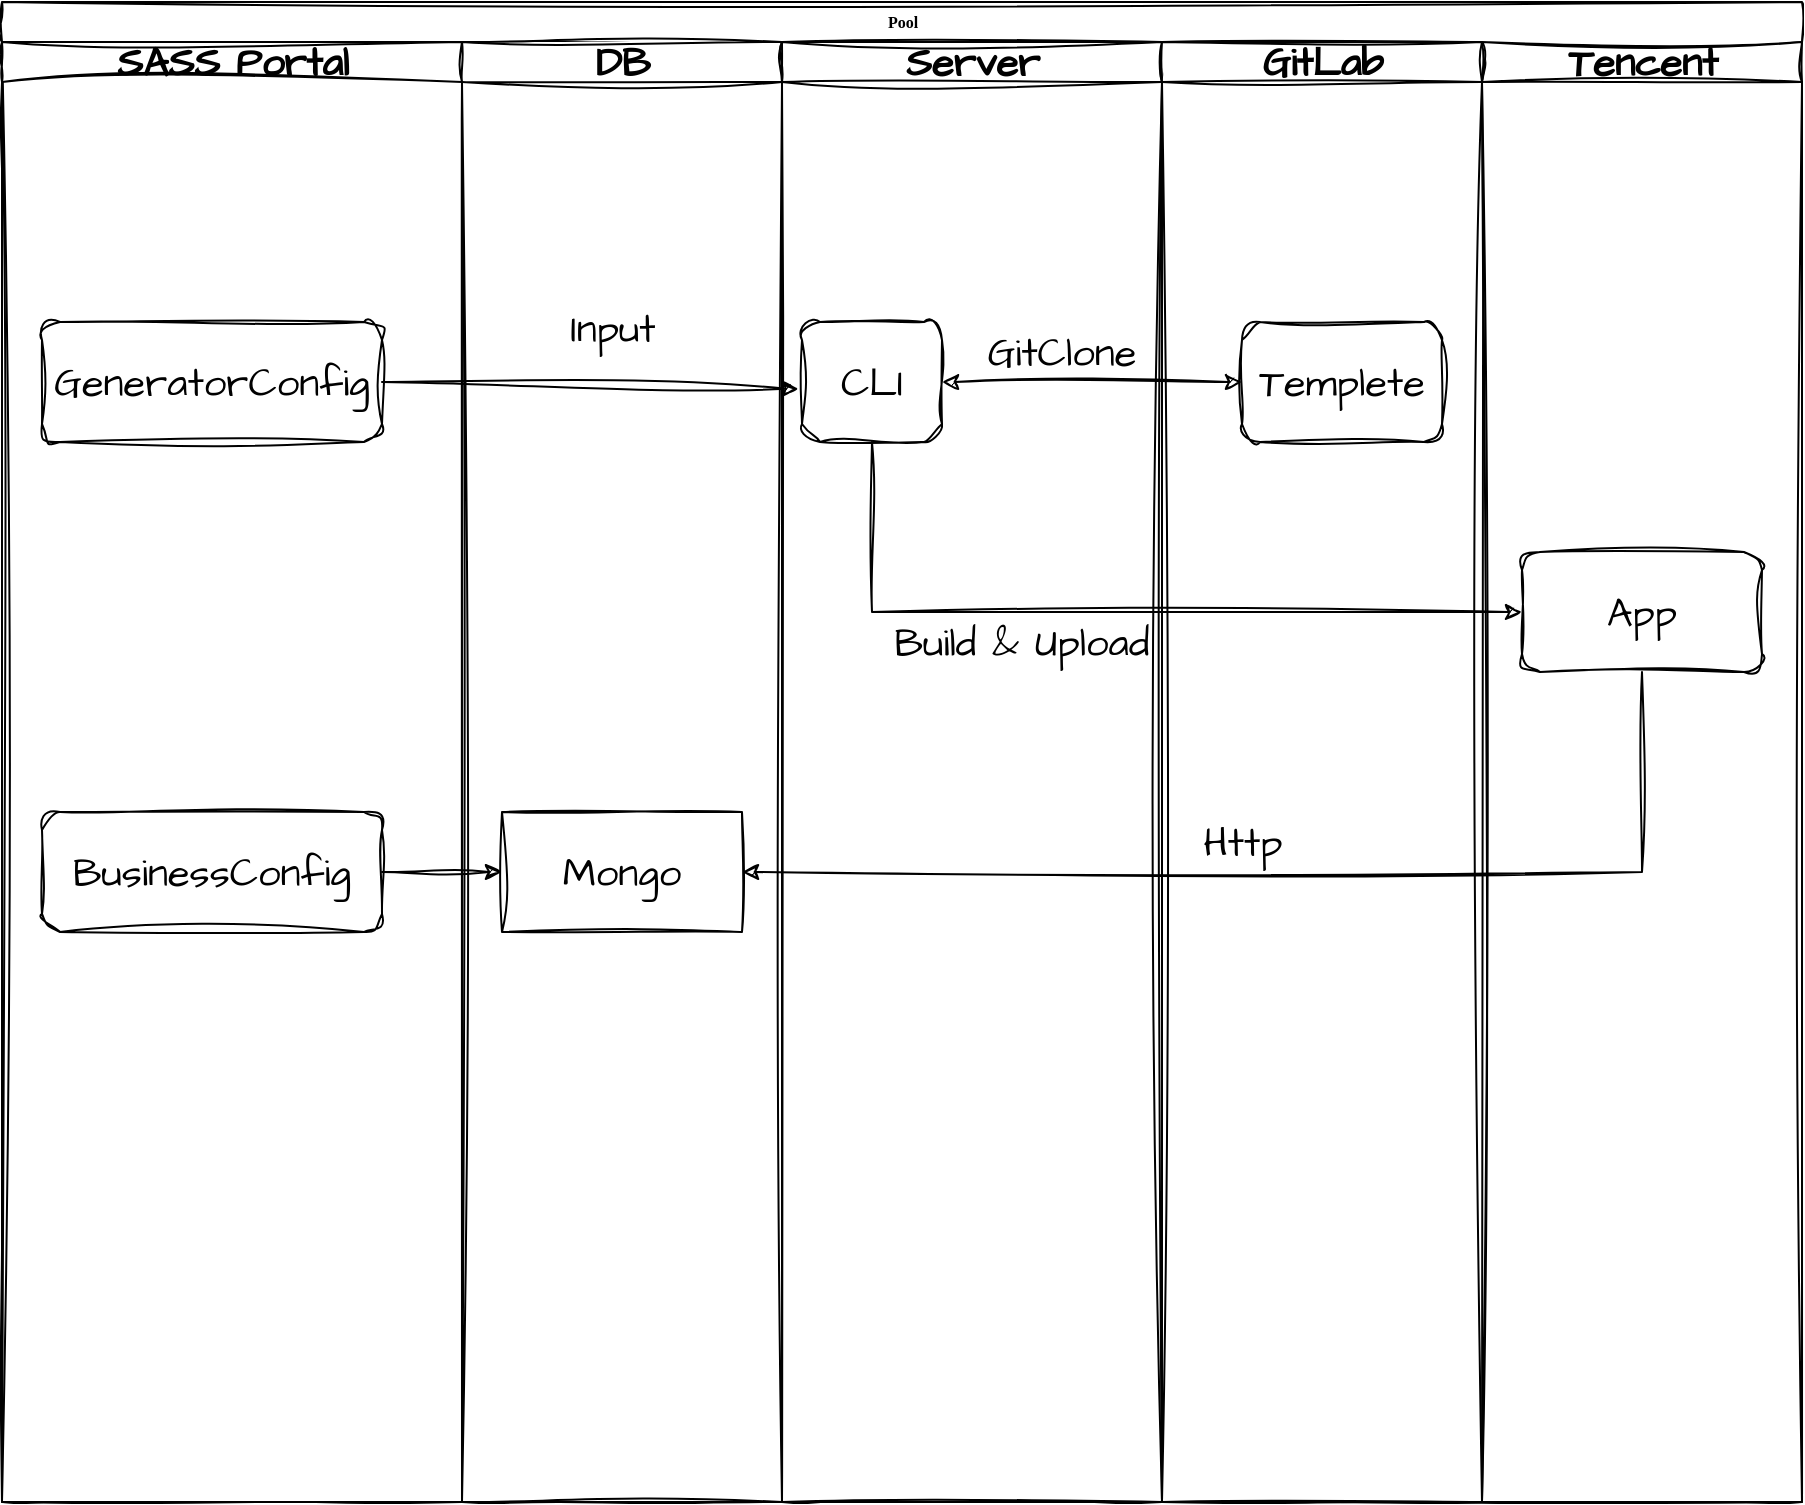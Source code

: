 <mxfile version="21.6.2" type="github">
  <diagram name="Page-1" id="c7488fd3-1785-93aa-aadb-54a6760d102a">
    <mxGraphModel dx="1366" dy="758" grid="1" gridSize="10" guides="1" tooltips="1" connect="1" arrows="1" fold="1" page="1" pageScale="1" pageWidth="1100" pageHeight="850" background="none" math="0" shadow="0">
      <root>
        <mxCell id="0" />
        <mxCell id="1" parent="0" />
        <mxCell id="pInQwndEqvkR__QQOe_d-1" value="Pool" style="swimlane;html=1;childLayout=stackLayout;startSize=20;rounded=0;shadow=0;labelBackgroundColor=none;strokeWidth=1;fontFamily=Verdana;fontSize=8;align=center;sketch=1;hachureGap=4;jiggle=2;curveFitting=1;fontSource=https%3A%2F%2Ffonts.googleapis.com%2Fcss%3Ffamily%3DArchitects%2BDaughter;" vertex="1" parent="1">
          <mxGeometry x="10" y="90" width="900" height="750" as="geometry" />
        </mxCell>
        <mxCell id="pInQwndEqvkR__QQOe_d-2" value="SASS Portal" style="swimlane;html=1;startSize=20;sketch=1;hachureGap=4;jiggle=2;curveFitting=1;fontFamily=Architects Daughter;fontSource=https%3A%2F%2Ffonts.googleapis.com%2Fcss%3Ffamily%3DArchitects%2BDaughter;fontSize=20;" vertex="1" parent="pInQwndEqvkR__QQOe_d-1">
          <mxGeometry y="20" width="230" height="730" as="geometry" />
        </mxCell>
        <mxCell id="pInQwndEqvkR__QQOe_d-3" value="&lt;font style=&quot;font-size: 20px;&quot; face=&quot;Architects Daughter&quot;&gt;BusinessConfig&lt;/font&gt;" style="rounded=1;whiteSpace=wrap;html=1;shadow=0;labelBackgroundColor=none;strokeWidth=1;fontFamily=Verdana;fontSize=8;align=center;sketch=1;hachureGap=4;jiggle=2;curveFitting=1;fontSource=https%3A%2F%2Ffonts.googleapis.com%2Fcss%3Ffamily%3DArchitects%2BDaughter;" vertex="1" parent="pInQwndEqvkR__QQOe_d-2">
          <mxGeometry x="20" y="385" width="170" height="60" as="geometry" />
        </mxCell>
        <mxCell id="pInQwndEqvkR__QQOe_d-46" value="&lt;font style=&quot;font-size: 20px;&quot; face=&quot;Architects Daughter&quot;&gt;GeneratorConfig&lt;/font&gt;" style="rounded=1;whiteSpace=wrap;html=1;shadow=0;labelBackgroundColor=none;strokeWidth=1;fontFamily=Verdana;fontSize=8;align=center;sketch=1;hachureGap=4;jiggle=2;curveFitting=1;fontSource=https%3A%2F%2Ffonts.googleapis.com%2Fcss%3Ffamily%3DArchitects%2BDaughter;" vertex="1" parent="pInQwndEqvkR__QQOe_d-2">
          <mxGeometry x="20" y="140" width="170" height="60" as="geometry" />
        </mxCell>
        <mxCell id="pInQwndEqvkR__QQOe_d-65" style="edgeStyle=orthogonalEdgeStyle;rounded=0;sketch=1;hachureGap=4;jiggle=2;curveFitting=1;orthogonalLoop=1;jettySize=auto;html=1;fontFamily=Architects Daughter;fontSource=https%3A%2F%2Ffonts.googleapis.com%2Fcss%3Ffamily%3DArchitects%2BDaughter;fontSize=16;entryX=0;entryY=0.5;entryDx=0;entryDy=0;" edge="1" parent="pInQwndEqvkR__QQOe_d-1" source="pInQwndEqvkR__QQOe_d-3" target="pInQwndEqvkR__QQOe_d-63">
          <mxGeometry relative="1" as="geometry">
            <mxPoint x="220" y="435" as="targetPoint" />
          </mxGeometry>
        </mxCell>
        <mxCell id="pInQwndEqvkR__QQOe_d-21" value="DB" style="swimlane;html=1;startSize=20;sketch=1;hachureGap=4;jiggle=2;curveFitting=1;fontFamily=Architects Daughter;fontSource=https%3A%2F%2Ffonts.googleapis.com%2Fcss%3Ffamily%3DArchitects%2BDaughter;fontSize=20;" vertex="1" parent="pInQwndEqvkR__QQOe_d-1">
          <mxGeometry x="230" y="20" width="160" height="730" as="geometry" />
        </mxCell>
        <mxCell id="pInQwndEqvkR__QQOe_d-63" value="Mongo" style="rounded=0;whiteSpace=wrap;html=1;sketch=1;hachureGap=4;jiggle=2;curveFitting=1;fontFamily=Architects Daughter;fontSource=https%3A%2F%2Ffonts.googleapis.com%2Fcss%3Ffamily%3DArchitects%2BDaughter;fontSize=20;" vertex="1" parent="pInQwndEqvkR__QQOe_d-21">
          <mxGeometry x="20" y="385" width="120" height="60" as="geometry" />
        </mxCell>
        <mxCell id="pInQwndEqvkR__QQOe_d-66" value="Input" style="text;html=1;align=center;verticalAlign=middle;resizable=0;points=[];autosize=1;strokeColor=none;fillColor=none;fontSize=20;fontFamily=Architects Daughter;" vertex="1" parent="pInQwndEqvkR__QQOe_d-21">
          <mxGeometry x="40" y="123" width="70" height="40" as="geometry" />
        </mxCell>
        <mxCell id="pInQwndEqvkR__QQOe_d-23" value="Server" style="swimlane;html=1;startSize=20;sketch=1;hachureGap=4;jiggle=2;curveFitting=1;fontFamily=Architects Daughter;fontSource=https%3A%2F%2Ffonts.googleapis.com%2Fcss%3Ffamily%3DArchitects%2BDaughter;fontSize=20;" vertex="1" parent="pInQwndEqvkR__QQOe_d-1">
          <mxGeometry x="390" y="20" width="190" height="730" as="geometry" />
        </mxCell>
        <mxCell id="pInQwndEqvkR__QQOe_d-22" value="&lt;font style=&quot;font-size: 20px;&quot; data-font-src=&quot;https://fonts.googleapis.com/css?family=Architects+Daughter&quot; face=&quot;Architects Daughter&quot;&gt;CLI&lt;/font&gt;" style="rounded=1;whiteSpace=wrap;html=1;shadow=0;labelBackgroundColor=none;strokeWidth=1;fontFamily=Verdana;fontSize=8;align=center;sketch=1;hachureGap=4;jiggle=2;curveFitting=1;fontSource=https%3A%2F%2Ffonts.googleapis.com%2Fcss%3Ffamily%3DArchitects%2BDaughter;" vertex="1" parent="pInQwndEqvkR__QQOe_d-23">
          <mxGeometry x="10" y="140" width="70" height="60" as="geometry" />
        </mxCell>
        <mxCell id="pInQwndEqvkR__QQOe_d-58" value="GitClone" style="text;html=1;strokeColor=none;fillColor=none;align=center;verticalAlign=middle;whiteSpace=wrap;rounded=0;fontSize=20;fontFamily=Architects Daughter;" vertex="1" parent="pInQwndEqvkR__QQOe_d-23">
          <mxGeometry x="110" y="140" width="60" height="30" as="geometry" />
        </mxCell>
        <mxCell id="pInQwndEqvkR__QQOe_d-60" value="Build &amp;amp; Upload" style="text;html=1;strokeColor=none;fillColor=none;align=center;verticalAlign=middle;whiteSpace=wrap;rounded=0;fontSize=20;fontFamily=Architects Daughter;" vertex="1" parent="pInQwndEqvkR__QQOe_d-23">
          <mxGeometry x="50" y="285" width="140" height="30" as="geometry" />
        </mxCell>
        <mxCell id="pInQwndEqvkR__QQOe_d-28" value="GitLab" style="swimlane;html=1;startSize=20;sketch=1;hachureGap=4;jiggle=2;curveFitting=1;fontFamily=Architects Daughter;fontSource=https%3A%2F%2Ffonts.googleapis.com%2Fcss%3Ffamily%3DArchitects%2BDaughter;fontSize=20;" vertex="1" parent="pInQwndEqvkR__QQOe_d-1">
          <mxGeometry x="580" y="20" width="160" height="730" as="geometry" />
        </mxCell>
        <mxCell id="pInQwndEqvkR__QQOe_d-48" value="Templete" style="rounded=1;whiteSpace=wrap;html=1;sketch=1;hachureGap=4;jiggle=2;curveFitting=1;fontFamily=Architects Daughter;fontSource=https%3A%2F%2Ffonts.googleapis.com%2Fcss%3Ffamily%3DArchitects%2BDaughter;fontSize=20;" vertex="1" parent="pInQwndEqvkR__QQOe_d-28">
          <mxGeometry x="40" y="140" width="100" height="60" as="geometry" />
        </mxCell>
        <mxCell id="pInQwndEqvkR__QQOe_d-57" value="Http" style="text;html=1;align=center;verticalAlign=middle;resizable=0;points=[];autosize=1;strokeColor=none;fillColor=none;fontSize=20;fontFamily=Architects Daughter;" vertex="1" parent="pInQwndEqvkR__QQOe_d-28">
          <mxGeometry x="10" y="380" width="60" height="40" as="geometry" />
        </mxCell>
        <mxCell id="pInQwndEqvkR__QQOe_d-37" value="Tencent" style="swimlane;html=1;startSize=20;sketch=1;hachureGap=4;jiggle=2;curveFitting=1;fontFamily=Architects Daughter;fontSource=https%3A%2F%2Ffonts.googleapis.com%2Fcss%3Ffamily%3DArchitects%2BDaughter;fontSize=20;" vertex="1" parent="pInQwndEqvkR__QQOe_d-1">
          <mxGeometry x="740" y="20" width="160" height="730" as="geometry" />
        </mxCell>
        <mxCell id="pInQwndEqvkR__QQOe_d-52" value="App" style="rounded=1;whiteSpace=wrap;html=1;sketch=1;hachureGap=4;jiggle=2;curveFitting=1;fontFamily=Architects Daughter;fontSource=https%3A%2F%2Ffonts.googleapis.com%2Fcss%3Ffamily%3DArchitects%2BDaughter;fontSize=20;" vertex="1" parent="pInQwndEqvkR__QQOe_d-37">
          <mxGeometry x="20" y="255" width="120" height="60" as="geometry" />
        </mxCell>
        <mxCell id="pInQwndEqvkR__QQOe_d-47" value="" style="endArrow=classic;html=1;rounded=0;sketch=1;hachureGap=4;jiggle=2;curveFitting=1;fontFamily=Architects Daughter;fontSource=https%3A%2F%2Ffonts.googleapis.com%2Fcss%3Ffamily%3DArchitects%2BDaughter;fontSize=16;exitX=1;exitY=0.5;exitDx=0;exitDy=0;entryX=-0.025;entryY=0.558;entryDx=0;entryDy=0;entryPerimeter=0;" edge="1" parent="pInQwndEqvkR__QQOe_d-1" source="pInQwndEqvkR__QQOe_d-46" target="pInQwndEqvkR__QQOe_d-22">
          <mxGeometry width="50" height="50" relative="1" as="geometry">
            <mxPoint x="280" y="220" as="sourcePoint" />
            <mxPoint x="330" y="170" as="targetPoint" />
          </mxGeometry>
        </mxCell>
        <mxCell id="pInQwndEqvkR__QQOe_d-59" value="" style="endArrow=classic;startArrow=classic;html=1;rounded=0;sketch=1;hachureGap=4;jiggle=2;curveFitting=1;fontFamily=Architects Daughter;fontSource=https%3A%2F%2Ffonts.googleapis.com%2Fcss%3Ffamily%3DArchitects%2BDaughter;fontSize=16;entryX=0;entryY=0.5;entryDx=0;entryDy=0;" edge="1" parent="pInQwndEqvkR__QQOe_d-1" source="pInQwndEqvkR__QQOe_d-22" target="pInQwndEqvkR__QQOe_d-48">
          <mxGeometry width="50" height="50" relative="1" as="geometry">
            <mxPoint x="60" y="200" as="sourcePoint" />
            <mxPoint x="470.711" y="190" as="targetPoint" />
          </mxGeometry>
        </mxCell>
        <mxCell id="pInQwndEqvkR__QQOe_d-68" value="" style="endArrow=classic;html=1;rounded=0;sketch=1;hachureGap=4;jiggle=2;curveFitting=1;fontFamily=Architects Daughter;fontSource=https%3A%2F%2Ffonts.googleapis.com%2Fcss%3Ffamily%3DArchitects%2BDaughter;fontSize=16;exitX=0.5;exitY=1;exitDx=0;exitDy=0;entryX=0;entryY=0.5;entryDx=0;entryDy=0;" edge="1" parent="pInQwndEqvkR__QQOe_d-1" source="pInQwndEqvkR__QQOe_d-22" target="pInQwndEqvkR__QQOe_d-52">
          <mxGeometry width="50" height="50" relative="1" as="geometry">
            <mxPoint x="480" y="370" as="sourcePoint" />
            <mxPoint x="530" y="320" as="targetPoint" />
            <Array as="points">
              <mxPoint x="435" y="305" />
            </Array>
          </mxGeometry>
        </mxCell>
        <mxCell id="pInQwndEqvkR__QQOe_d-69" value="" style="endArrow=classic;html=1;rounded=0;sketch=1;hachureGap=4;jiggle=2;curveFitting=1;fontFamily=Architects Daughter;fontSource=https%3A%2F%2Ffonts.googleapis.com%2Fcss%3Ffamily%3DArchitects%2BDaughter;fontSize=16;exitX=0.5;exitY=1;exitDx=0;exitDy=0;entryX=1;entryY=0.5;entryDx=0;entryDy=0;" edge="1" parent="pInQwndEqvkR__QQOe_d-1" source="pInQwndEqvkR__QQOe_d-52" target="pInQwndEqvkR__QQOe_d-63">
          <mxGeometry width="50" height="50" relative="1" as="geometry">
            <mxPoint x="630" y="500" as="sourcePoint" />
            <mxPoint x="680" y="450" as="targetPoint" />
            <Array as="points">
              <mxPoint x="820" y="435" />
            </Array>
          </mxGeometry>
        </mxCell>
      </root>
    </mxGraphModel>
  </diagram>
</mxfile>
